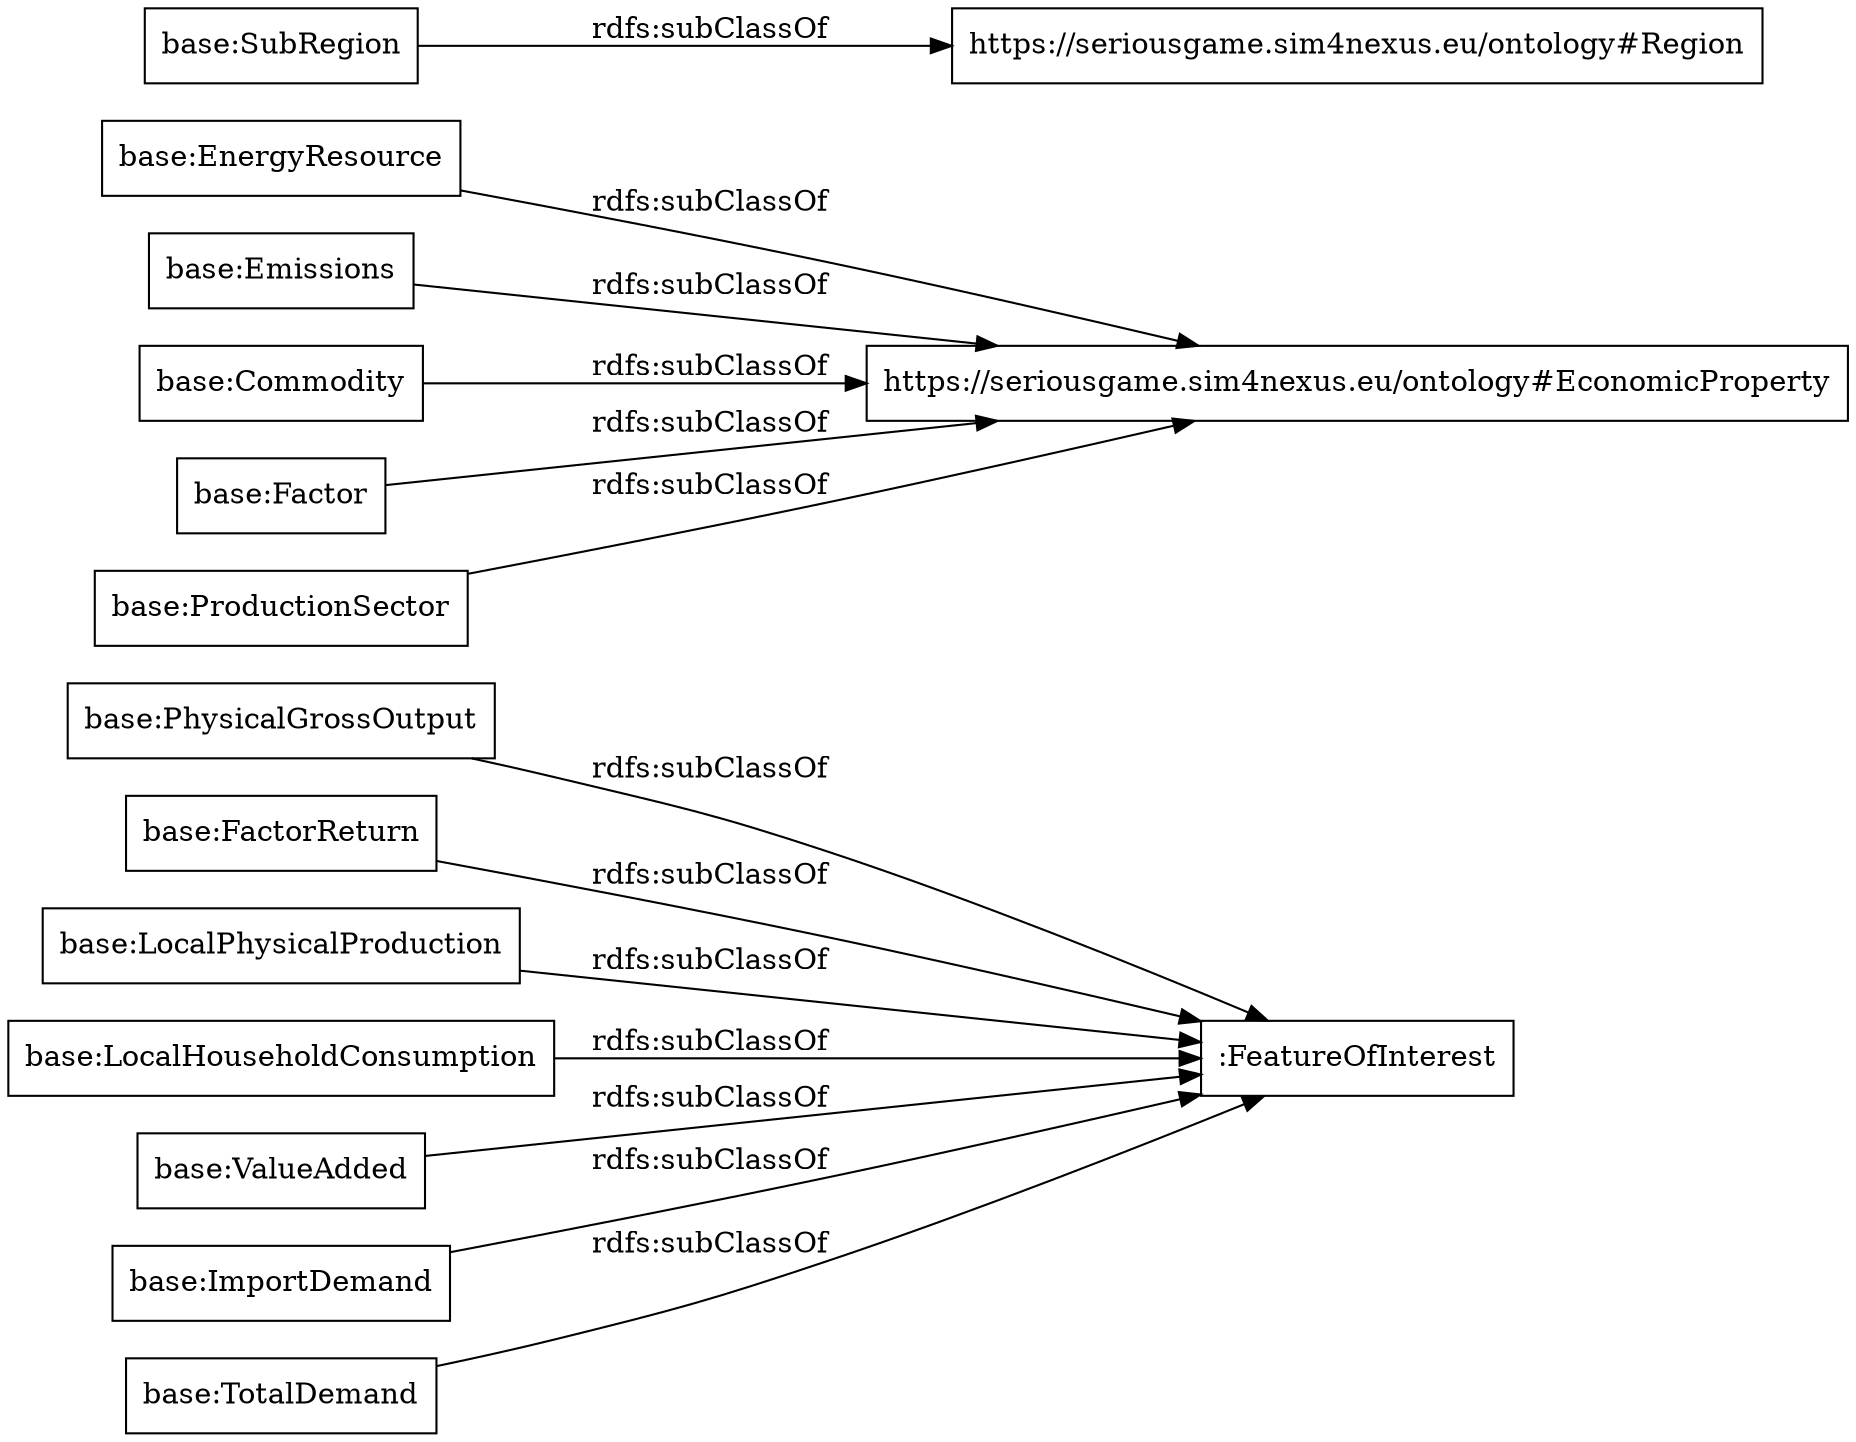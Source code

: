 digraph ar2dtool_diagram { 
rankdir=LR;
size="1000"
node [shape = rectangle, color="black"]; "base:PhysicalGrossOutput" "base:FactorReturn" "base:EnergyResource" "base:LocalPhysicalProduction" "base:LocalHouseholdConsumption" "base:Emissions" "base:Commodity" "base:ValueAdded" "base:Factor" "base:ProductionSector" "base:ImportDemand" "base:SubRegion" "base:TotalDemand" ; /*classes style*/
	"base:LocalPhysicalProduction" -> ":FeatureOfInterest" [ label = "rdfs:subClassOf" ];
	"base:PhysicalGrossOutput" -> ":FeatureOfInterest" [ label = "rdfs:subClassOf" ];
	"base:FactorReturn" -> ":FeatureOfInterest" [ label = "rdfs:subClassOf" ];
	"base:SubRegion" -> "https://seriousgame.sim4nexus.eu/ontology#Region" [ label = "rdfs:subClassOf" ];
	"base:Factor" -> "https://seriousgame.sim4nexus.eu/ontology#EconomicProperty" [ label = "rdfs:subClassOf" ];
	"base:ProductionSector" -> "https://seriousgame.sim4nexus.eu/ontology#EconomicProperty" [ label = "rdfs:subClassOf" ];
	"base:ImportDemand" -> ":FeatureOfInterest" [ label = "rdfs:subClassOf" ];
	"base:ValueAdded" -> ":FeatureOfInterest" [ label = "rdfs:subClassOf" ];
	"base:Commodity" -> "https://seriousgame.sim4nexus.eu/ontology#EconomicProperty" [ label = "rdfs:subClassOf" ];
	"base:EnergyResource" -> "https://seriousgame.sim4nexus.eu/ontology#EconomicProperty" [ label = "rdfs:subClassOf" ];
	"base:Emissions" -> "https://seriousgame.sim4nexus.eu/ontology#EconomicProperty" [ label = "rdfs:subClassOf" ];
	"base:LocalHouseholdConsumption" -> ":FeatureOfInterest" [ label = "rdfs:subClassOf" ];
	"base:TotalDemand" -> ":FeatureOfInterest" [ label = "rdfs:subClassOf" ];

}
